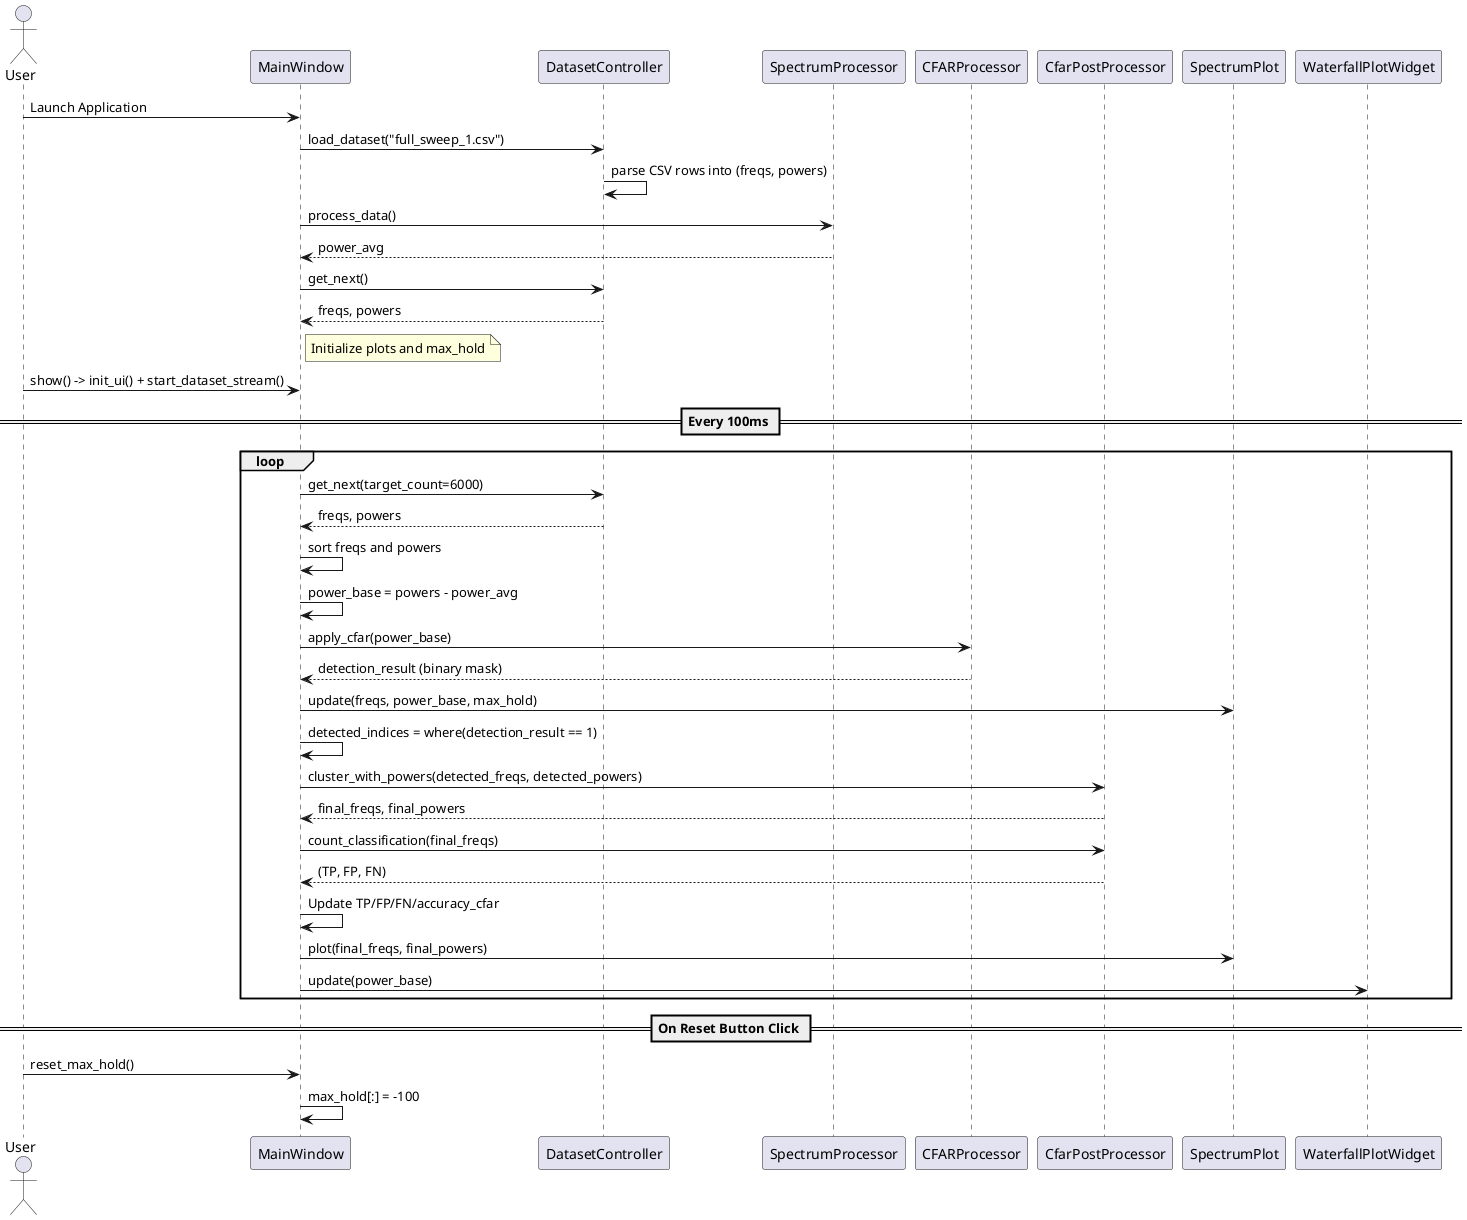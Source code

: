 @startuml SpectrumSweepUpdated

actor User

participant "MainWindow" as MW
participant "DatasetController" as DC
participant "SpectrumProcessor" as SP
participant "CFARProcessor" as CFAR
participant "CfarPostProcessor" as CPP
participant "SpectrumPlot" as Plot
participant "WaterfallPlotWidget" as Waterfall

User -> MW : Launch Application
MW -> DC : load_dataset("full_sweep_1.csv")
DC -> DC : parse CSV rows into (freqs, powers)
MW -> SP : process_data()
SP --> MW : power_avg
MW -> DC : get_next()
DC --> MW : freqs, powers

note right of MW : Initialize plots and max_hold

User -> MW : show() -> init_ui() + start_dataset_stream()

== Every 100ms ==

loop
    MW -> DC : get_next(target_count=6000)
    DC --> MW : freqs, powers

    MW -> MW : sort freqs and powers
    MW -> MW : power_base = powers - power_avg

    MW -> CFAR : apply_cfar(power_base)
    CFAR --> MW : detection_result (binary mask)

    MW -> Plot : update(freqs, power_base, max_hold)

    MW -> MW : detected_indices = where(detection_result == 1)
    MW -> CPP : cluster_with_powers(detected_freqs, detected_powers)
    CPP --> MW : final_freqs, final_powers

    MW -> CPP : count_classification(final_freqs)
    CPP --> MW : (TP, FP, FN)
    MW -> MW : Update TP/FP/FN/accuracy_cfar

    MW -> Plot : plot(final_freqs, final_powers)

    MW -> Waterfall : update(power_base)

end

== On Reset Button Click ==
User -> MW : reset_max_hold()
MW -> MW : max_hold[:] = -100

@enduml
